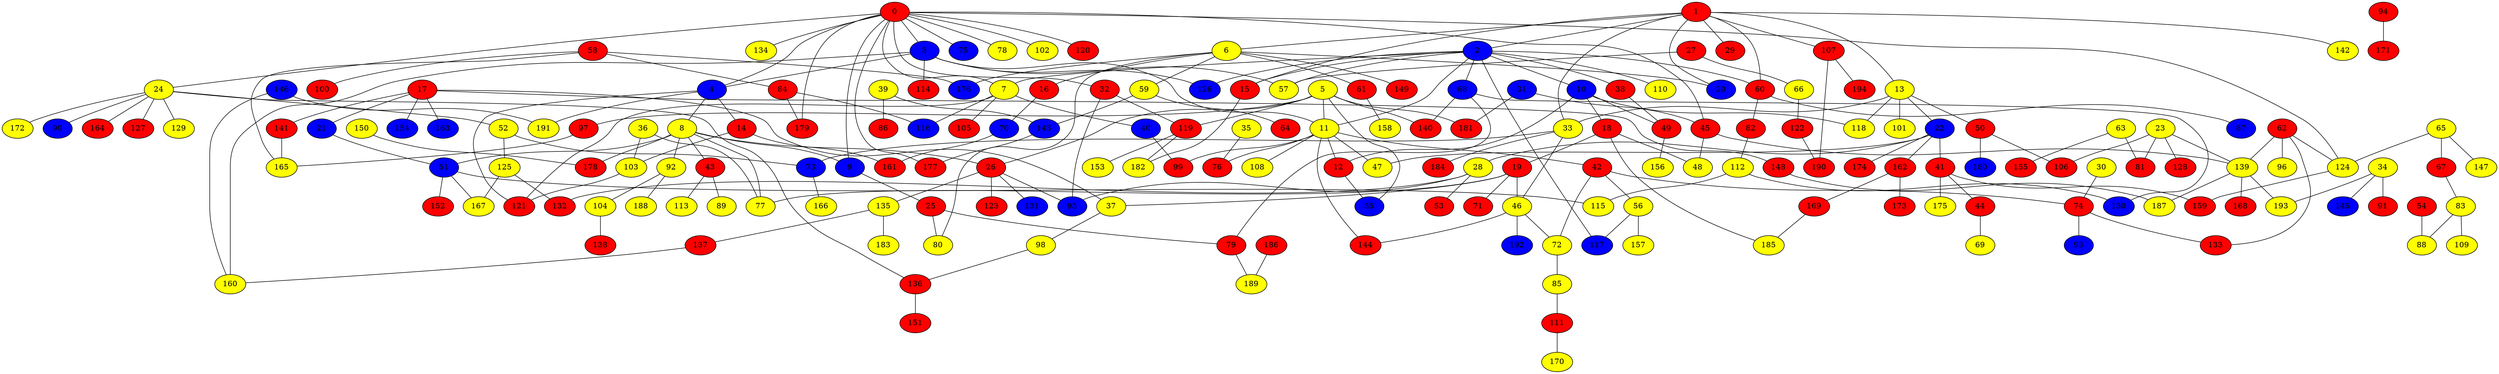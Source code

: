 graph {
0 [style = filled fillcolor = red];
1 [style = filled fillcolor = red];
2 [style = filled fillcolor = blue];
3 [style = filled fillcolor = blue];
4 [style = filled fillcolor = blue];
5 [style = filled fillcolor = yellow];
6 [style = filled fillcolor = yellow];
7 [style = filled fillcolor = yellow];
8 [style = filled fillcolor = yellow];
9 [style = filled fillcolor = blue];
10 [style = filled fillcolor = blue];
11 [style = filled fillcolor = yellow];
12 [style = filled fillcolor = red];
13 [style = filled fillcolor = yellow];
14 [style = filled fillcolor = red];
15 [style = filled fillcolor = red];
16 [style = filled fillcolor = red];
17 [style = filled fillcolor = red];
18 [style = filled fillcolor = red];
19 [style = filled fillcolor = red];
20 [style = filled fillcolor = blue];
21 [style = filled fillcolor = blue];
22 [style = filled fillcolor = blue];
23 [style = filled fillcolor = yellow];
24 [style = filled fillcolor = yellow];
25 [style = filled fillcolor = red];
26 [style = filled fillcolor = red];
27 [style = filled fillcolor = red];
28 [style = filled fillcolor = yellow];
29 [style = filled fillcolor = red];
30 [style = filled fillcolor = yellow];
31 [style = filled fillcolor = blue];
32 [style = filled fillcolor = red];
33 [style = filled fillcolor = yellow];
34 [style = filled fillcolor = yellow];
35 [style = filled fillcolor = yellow];
36 [style = filled fillcolor = yellow];
37 [style = filled fillcolor = yellow];
38 [style = filled fillcolor = red];
39 [style = filled fillcolor = yellow];
40 [style = filled fillcolor = blue];
41 [style = filled fillcolor = red];
42 [style = filled fillcolor = red];
43 [style = filled fillcolor = red];
44 [style = filled fillcolor = red];
45 [style = filled fillcolor = red];
46 [style = filled fillcolor = yellow];
47 [style = filled fillcolor = yellow];
48 [style = filled fillcolor = yellow];
49 [style = filled fillcolor = red];
50 [style = filled fillcolor = red];
51 [style = filled fillcolor = blue];
52 [style = filled fillcolor = yellow];
53 [style = filled fillcolor = red];
54 [style = filled fillcolor = red];
55 [style = filled fillcolor = blue];
56 [style = filled fillcolor = yellow];
57 [style = filled fillcolor = yellow];
58 [style = filled fillcolor = red];
59 [style = filled fillcolor = yellow];
60 [style = filled fillcolor = red];
61 [style = filled fillcolor = red];
62 [style = filled fillcolor = red];
63 [style = filled fillcolor = yellow];
64 [style = filled fillcolor = red];
65 [style = filled fillcolor = yellow];
66 [style = filled fillcolor = yellow];
67 [style = filled fillcolor = red];
68 [style = filled fillcolor = blue];
69 [style = filled fillcolor = yellow];
70 [style = filled fillcolor = blue];
71 [style = filled fillcolor = red];
72 [style = filled fillcolor = yellow];
73 [style = filled fillcolor = blue];
74 [style = filled fillcolor = red];
75 [style = filled fillcolor = blue];
76 [style = filled fillcolor = red];
77 [style = filled fillcolor = yellow];
78 [style = filled fillcolor = yellow];
79 [style = filled fillcolor = red];
80 [style = filled fillcolor = yellow];
81 [style = filled fillcolor = red];
82 [style = filled fillcolor = red];
83 [style = filled fillcolor = yellow];
84 [style = filled fillcolor = red];
85 [style = filled fillcolor = yellow];
86 [style = filled fillcolor = red];
87 [style = filled fillcolor = blue];
88 [style = filled fillcolor = yellow];
89 [style = filled fillcolor = yellow];
90 [style = filled fillcolor = blue];
91 [style = filled fillcolor = red];
92 [style = filled fillcolor = yellow];
93 [style = filled fillcolor = blue];
94 [style = filled fillcolor = red];
95 [style = filled fillcolor = blue];
96 [style = filled fillcolor = yellow];
97 [style = filled fillcolor = red];
98 [style = filled fillcolor = yellow];
99 [style = filled fillcolor = red];
100 [style = filled fillcolor = red];
101 [style = filled fillcolor = yellow];
102 [style = filled fillcolor = yellow];
103 [style = filled fillcolor = yellow];
104 [style = filled fillcolor = yellow];
105 [style = filled fillcolor = red];
106 [style = filled fillcolor = red];
107 [style = filled fillcolor = red];
108 [style = filled fillcolor = yellow];
109 [style = filled fillcolor = yellow];
110 [style = filled fillcolor = yellow];
111 [style = filled fillcolor = red];
112 [style = filled fillcolor = yellow];
113 [style = filled fillcolor = yellow];
114 [style = filled fillcolor = red];
115 [style = filled fillcolor = yellow];
116 [style = filled fillcolor = blue];
117 [style = filled fillcolor = blue];
118 [style = filled fillcolor = yellow];
119 [style = filled fillcolor = red];
120 [style = filled fillcolor = red];
121 [style = filled fillcolor = red];
122 [style = filled fillcolor = red];
123 [style = filled fillcolor = red];
124 [style = filled fillcolor = yellow];
125 [style = filled fillcolor = yellow];
126 [style = filled fillcolor = blue];
127 [style = filled fillcolor = red];
128 [style = filled fillcolor = red];
129 [style = filled fillcolor = yellow];
130 [style = filled fillcolor = blue];
131 [style = filled fillcolor = blue];
132 [style = filled fillcolor = red];
133 [style = filled fillcolor = red];
134 [style = filled fillcolor = yellow];
135 [style = filled fillcolor = yellow];
136 [style = filled fillcolor = red];
137 [style = filled fillcolor = red];
138 [style = filled fillcolor = red];
139 [style = filled fillcolor = yellow];
140 [style = filled fillcolor = red];
141 [style = filled fillcolor = red];
142 [style = filled fillcolor = yellow];
143 [style = filled fillcolor = blue];
144 [style = filled fillcolor = red];
145 [style = filled fillcolor = blue];
146 [style = filled fillcolor = blue];
147 [style = filled fillcolor = yellow];
148 [style = filled fillcolor = red];
149 [style = filled fillcolor = red];
150 [style = filled fillcolor = yellow];
151 [style = filled fillcolor = red];
152 [style = filled fillcolor = red];
153 [style = filled fillcolor = yellow];
154 [style = filled fillcolor = blue];
155 [style = filled fillcolor = red];
156 [style = filled fillcolor = yellow];
157 [style = filled fillcolor = yellow];
158 [style = filled fillcolor = yellow];
159 [style = filled fillcolor = red];
160 [style = filled fillcolor = yellow];
161 [style = filled fillcolor = red];
162 [style = filled fillcolor = red];
163 [style = filled fillcolor = blue];
164 [style = filled fillcolor = red];
165 [style = filled fillcolor = yellow];
166 [style = filled fillcolor = yellow];
167 [style = filled fillcolor = yellow];
168 [style = filled fillcolor = red];
169 [style = filled fillcolor = red];
170 [style = filled fillcolor = yellow];
171 [style = filled fillcolor = red];
172 [style = filled fillcolor = yellow];
173 [style = filled fillcolor = red];
174 [style = filled fillcolor = red];
175 [style = filled fillcolor = yellow];
176 [style = filled fillcolor = blue];
177 [style = filled fillcolor = red];
178 [style = filled fillcolor = red];
179 [style = filled fillcolor = red];
180 [style = filled fillcolor = blue];
181 [style = filled fillcolor = red];
182 [style = filled fillcolor = yellow];
183 [style = filled fillcolor = yellow];
184 [style = filled fillcolor = red];
185 [style = filled fillcolor = yellow];
186 [style = filled fillcolor = red];
187 [style = filled fillcolor = yellow];
188 [style = filled fillcolor = yellow];
189 [style = filled fillcolor = yellow];
190 [style = filled fillcolor = red];
191 [style = filled fillcolor = yellow];
192 [style = filled fillcolor = blue];
193 [style = filled fillcolor = yellow];
194 [style = filled fillcolor = red];
1 -- 142;
0 -- 9;
0 -- 7;
0 -- 4;
0 -- 3;
0 -- 24;
0 -- 32;
0 -- 45;
0 -- 75;
0 -- 78;
0 -- 102;
0 -- 120;
0 -- 124;
0 -- 134;
0 -- 177;
0 -- 179;
1 -- 2;
1 -- 6;
1 -- 13;
1 -- 15;
1 -- 20;
1 -- 29;
1 -- 33;
1 -- 60;
1 -- 107;
2 -- 7;
2 -- 10;
2 -- 11;
2 -- 15;
2 -- 38;
2 -- 57;
2 -- 60;
2 -- 68;
2 -- 110;
2 -- 117;
2 -- 126;
3 -- 4;
3 -- 11;
3 -- 57;
3 -- 114;
3 -- 126;
3 -- 160;
4 -- 8;
4 -- 14;
4 -- 121;
4 -- 191;
5 -- 11;
5 -- 26;
5 -- 55;
5 -- 97;
5 -- 119;
5 -- 140;
5 -- 181;
6 -- 16;
6 -- 20;
6 -- 59;
6 -- 61;
6 -- 80;
6 -- 149;
6 -- 176;
7 -- 40;
7 -- 105;
7 -- 116;
7 -- 121;
8 -- 9;
8 -- 26;
8 -- 43;
8 -- 51;
8 -- 77;
8 -- 92;
8 -- 178;
9 -- 25;
10 -- 12;
10 -- 18;
10 -- 49;
10 -- 118;
11 -- 12;
11 -- 42;
11 -- 47;
11 -- 76;
11 -- 99;
11 -- 108;
11 -- 144;
12 -- 55;
13 -- 22;
13 -- 33;
13 -- 50;
13 -- 101;
13 -- 118;
14 -- 103;
14 -- 161;
15 -- 182;
16 -- 70;
17 -- 21;
17 -- 37;
17 -- 141;
17 -- 148;
17 -- 154;
17 -- 163;
18 -- 19;
18 -- 48;
18 -- 185;
19 -- 37;
19 -- 46;
19 -- 71;
19 -- 77;
21 -- 51;
22 -- 28;
22 -- 41;
22 -- 47;
22 -- 162;
22 -- 174;
23 -- 81;
23 -- 106;
23 -- 128;
23 -- 139;
24 -- 52;
24 -- 90;
24 -- 127;
24 -- 129;
24 -- 136;
24 -- 164;
24 -- 172;
25 -- 79;
25 -- 80;
26 -- 95;
26 -- 123;
26 -- 131;
26 -- 135;
27 -- 57;
27 -- 66;
28 -- 53;
28 -- 95;
28 -- 132;
30 -- 74;
31 -- 45;
31 -- 181;
32 -- 95;
32 -- 119;
33 -- 46;
33 -- 73;
33 -- 184;
34 -- 91;
34 -- 145;
34 -- 193;
35 -- 76;
36 -- 77;
36 -- 103;
37 -- 98;
38 -- 49;
39 -- 86;
39 -- 143;
40 -- 99;
41 -- 44;
41 -- 159;
41 -- 175;
42 -- 56;
42 -- 72;
42 -- 74;
43 -- 89;
43 -- 113;
44 -- 69;
45 -- 48;
45 -- 139;
46 -- 72;
46 -- 144;
46 -- 192;
49 -- 156;
50 -- 106;
50 -- 180;
51 -- 115;
51 -- 152;
51 -- 167;
52 -- 73;
52 -- 125;
54 -- 88;
56 -- 117;
56 -- 157;
58 -- 84;
58 -- 100;
58 -- 165;
58 -- 176;
59 -- 64;
59 -- 143;
60 -- 82;
60 -- 87;
61 -- 158;
62 -- 96;
62 -- 124;
62 -- 133;
62 -- 139;
63 -- 81;
63 -- 155;
65 -- 67;
65 -- 124;
65 -- 147;
66 -- 122;
67 -- 83;
68 -- 79;
68 -- 130;
68 -- 140;
70 -- 161;
72 -- 85;
73 -- 166;
74 -- 93;
74 -- 133;
79 -- 189;
82 -- 112;
83 -- 88;
83 -- 109;
84 -- 116;
84 -- 179;
85 -- 111;
92 -- 104;
92 -- 188;
94 -- 171;
97 -- 165;
98 -- 136;
103 -- 121;
104 -- 138;
107 -- 190;
107 -- 194;
111 -- 170;
112 -- 115;
112 -- 130;
119 -- 153;
119 -- 182;
122 -- 190;
124 -- 159;
125 -- 132;
125 -- 167;
135 -- 137;
135 -- 183;
136 -- 151;
137 -- 160;
139 -- 168;
139 -- 187;
139 -- 193;
141 -- 165;
143 -- 177;
146 -- 160;
146 -- 191;
148 -- 187;
150 -- 178;
162 -- 169;
162 -- 173;
169 -- 185;
186 -- 189;
}
